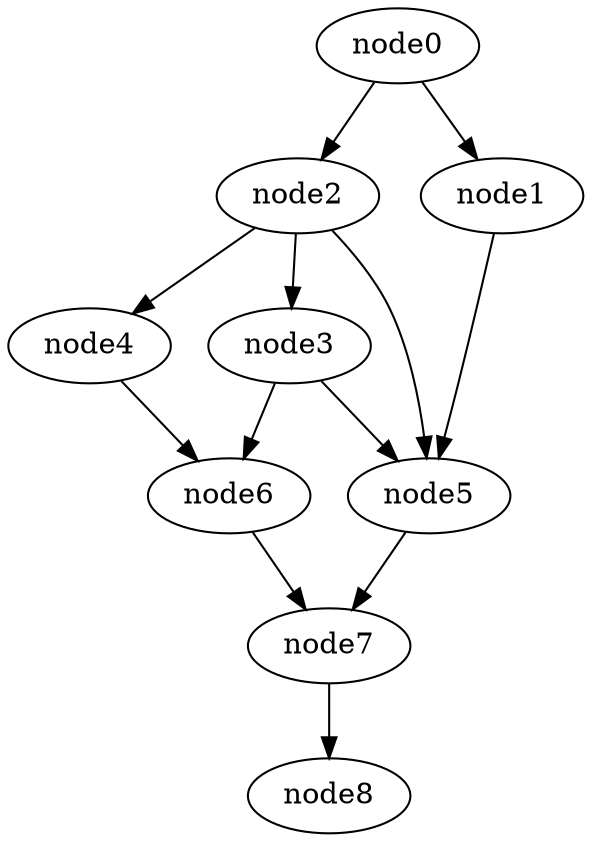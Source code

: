 digraph g{
	node8
	node7 -> node8
	node6 -> node7
	node5 -> node7
	node4 -> node6
	node3 -> node6
	node3 -> node5
	node2 -> node5
	node2 -> node4
	node2 -> node3
	node1 -> node5
	node0 -> node2
	node0 -> node1
}
